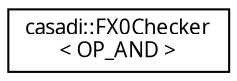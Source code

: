 digraph "Graphical Class Hierarchy"
{
  edge [fontname="FreeSans.ttf",fontsize="10",labelfontname="FreeSans.ttf",labelfontsize="10"];
  node [fontname="FreeSans.ttf",fontsize="10",shape=record];
  rankdir="LR";
  Node1 [label="casadi::FX0Checker\l\< OP_AND \>",height=0.2,width=0.4,color="black", fillcolor="white", style="filled",URL="$dd/dc0/structcasadi_1_1FX0Checker_3_01OP__AND_01_4.html"];
}
